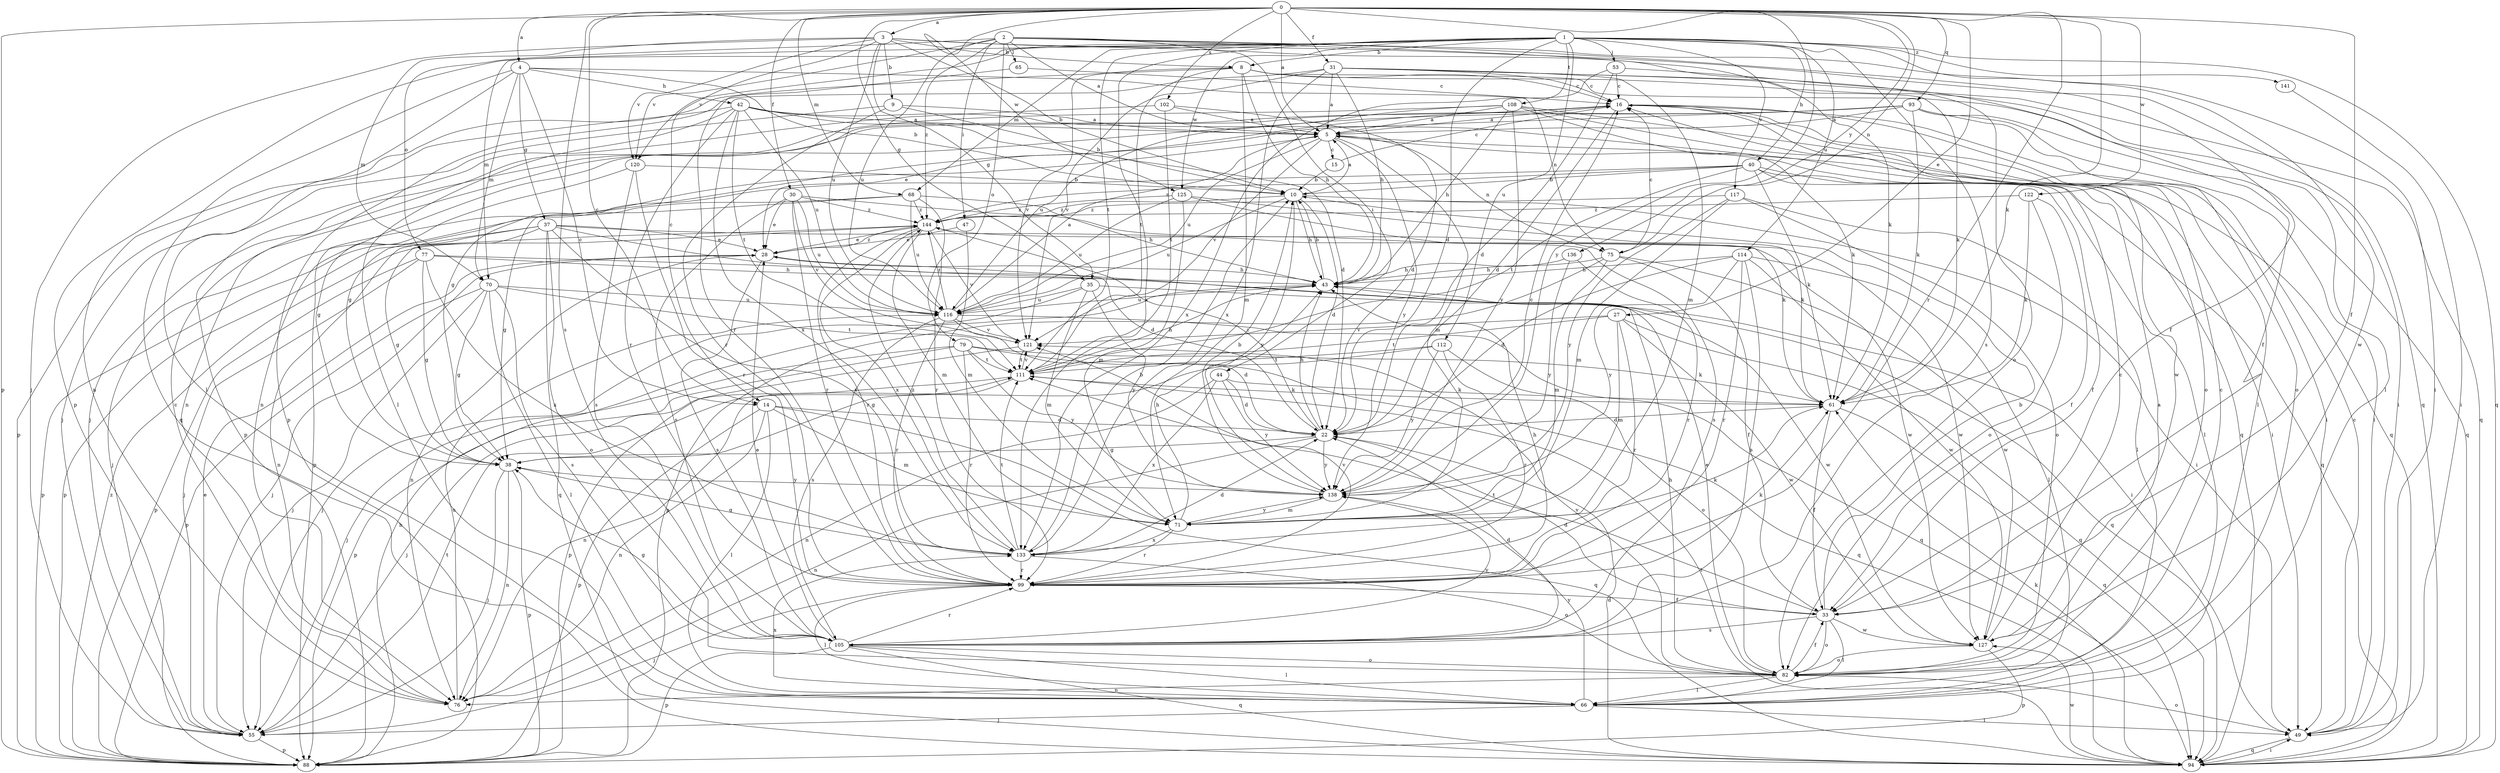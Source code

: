 strict digraph  {
0;
1;
2;
3;
4;
5;
8;
9;
10;
14;
15;
16;
22;
27;
28;
30;
31;
33;
35;
37;
38;
40;
42;
43;
44;
47;
49;
53;
55;
61;
65;
66;
68;
70;
71;
75;
76;
77;
79;
82;
88;
93;
94;
99;
102;
105;
108;
111;
112;
114;
116;
117;
120;
121;
122;
125;
127;
133;
136;
138;
141;
144;
0 -> 3  [label=a];
0 -> 4  [label=a];
0 -> 5  [label=a];
0 -> 14  [label=c];
0 -> 27  [label=e];
0 -> 30  [label=f];
0 -> 31  [label=f];
0 -> 33  [label=f];
0 -> 35  [label=g];
0 -> 61  [label=k];
0 -> 68  [label=m];
0 -> 75  [label=n];
0 -> 88  [label=p];
0 -> 93  [label=q];
0 -> 99  [label=r];
0 -> 102  [label=s];
0 -> 105  [label=s];
0 -> 122  [label=w];
0 -> 125  [label=w];
0 -> 136  [label=y];
0 -> 138  [label=y];
1 -> 8  [label=b];
1 -> 22  [label=d];
1 -> 40  [label=h];
1 -> 53  [label=j];
1 -> 68  [label=m];
1 -> 70  [label=m];
1 -> 88  [label=p];
1 -> 94  [label=q];
1 -> 105  [label=s];
1 -> 108  [label=t];
1 -> 111  [label=t];
1 -> 112  [label=u];
1 -> 114  [label=u];
1 -> 117  [label=v];
1 -> 120  [label=v];
1 -> 125  [label=w];
1 -> 127  [label=w];
1 -> 133  [label=x];
1 -> 141  [label=z];
2 -> 5  [label=a];
2 -> 33  [label=f];
2 -> 44  [label=i];
2 -> 47  [label=i];
2 -> 49  [label=i];
2 -> 61  [label=k];
2 -> 65  [label=l];
2 -> 77  [label=o];
2 -> 79  [label=o];
2 -> 116  [label=u];
2 -> 120  [label=v];
2 -> 144  [label=z];
3 -> 8  [label=b];
3 -> 9  [label=b];
3 -> 10  [label=b];
3 -> 14  [label=c];
3 -> 35  [label=g];
3 -> 55  [label=j];
3 -> 70  [label=m];
3 -> 82  [label=o];
3 -> 94  [label=q];
3 -> 116  [label=u];
3 -> 120  [label=v];
4 -> 10  [label=b];
4 -> 14  [label=c];
4 -> 37  [label=g];
4 -> 42  [label=h];
4 -> 66  [label=l];
4 -> 70  [label=m];
4 -> 75  [label=n];
4 -> 94  [label=q];
5 -> 15  [label=c];
5 -> 38  [label=g];
5 -> 49  [label=i];
5 -> 71  [label=m];
5 -> 75  [label=n];
5 -> 116  [label=u];
5 -> 121  [label=v];
5 -> 138  [label=y];
8 -> 16  [label=c];
8 -> 43  [label=h];
8 -> 49  [label=i];
8 -> 66  [label=l];
8 -> 71  [label=m];
8 -> 76  [label=n];
8 -> 111  [label=t];
8 -> 121  [label=v];
9 -> 5  [label=a];
9 -> 10  [label=b];
9 -> 55  [label=j];
9 -> 99  [label=r];
10 -> 5  [label=a];
10 -> 22  [label=d];
10 -> 43  [label=h];
10 -> 49  [label=i];
10 -> 116  [label=u];
10 -> 138  [label=y];
10 -> 144  [label=z];
14 -> 22  [label=d];
14 -> 66  [label=l];
14 -> 71  [label=m];
14 -> 76  [label=n];
14 -> 88  [label=p];
14 -> 94  [label=q];
15 -> 10  [label=b];
15 -> 16  [label=c];
16 -> 5  [label=a];
16 -> 22  [label=d];
16 -> 28  [label=e];
16 -> 49  [label=i];
16 -> 66  [label=l];
16 -> 127  [label=w];
22 -> 38  [label=g];
22 -> 43  [label=h];
22 -> 76  [label=n];
22 -> 138  [label=y];
22 -> 144  [label=z];
27 -> 71  [label=m];
27 -> 94  [label=q];
27 -> 99  [label=r];
27 -> 111  [label=t];
27 -> 121  [label=v];
27 -> 127  [label=w];
28 -> 43  [label=h];
28 -> 55  [label=j];
28 -> 76  [label=n];
28 -> 105  [label=s];
28 -> 144  [label=z];
30 -> 28  [label=e];
30 -> 61  [label=k];
30 -> 99  [label=r];
30 -> 105  [label=s];
30 -> 116  [label=u];
30 -> 121  [label=v];
30 -> 144  [label=z];
31 -> 5  [label=a];
31 -> 16  [label=c];
31 -> 43  [label=h];
31 -> 61  [label=k];
31 -> 71  [label=m];
31 -> 88  [label=p];
31 -> 94  [label=q];
31 -> 121  [label=v];
31 -> 133  [label=x];
33 -> 10  [label=b];
33 -> 22  [label=d];
33 -> 66  [label=l];
33 -> 82  [label=o];
33 -> 105  [label=s];
33 -> 111  [label=t];
33 -> 127  [label=w];
35 -> 55  [label=j];
35 -> 71  [label=m];
35 -> 116  [label=u];
35 -> 127  [label=w];
35 -> 138  [label=y];
37 -> 22  [label=d];
37 -> 28  [label=e];
37 -> 38  [label=g];
37 -> 76  [label=n];
37 -> 82  [label=o];
37 -> 88  [label=p];
37 -> 94  [label=q];
37 -> 127  [label=w];
37 -> 133  [label=x];
38 -> 55  [label=j];
38 -> 76  [label=n];
38 -> 88  [label=p];
38 -> 138  [label=y];
40 -> 10  [label=b];
40 -> 33  [label=f];
40 -> 61  [label=k];
40 -> 66  [label=l];
40 -> 88  [label=p];
40 -> 94  [label=q];
40 -> 111  [label=t];
40 -> 144  [label=z];
42 -> 5  [label=a];
42 -> 22  [label=d];
42 -> 66  [label=l];
42 -> 88  [label=p];
42 -> 94  [label=q];
42 -> 99  [label=r];
42 -> 111  [label=t];
42 -> 116  [label=u];
42 -> 133  [label=x];
43 -> 10  [label=b];
43 -> 94  [label=q];
43 -> 116  [label=u];
44 -> 22  [label=d];
44 -> 61  [label=k];
44 -> 76  [label=n];
44 -> 133  [label=x];
44 -> 138  [label=y];
47 -> 28  [label=e];
47 -> 71  [label=m];
49 -> 16  [label=c];
49 -> 82  [label=o];
49 -> 94  [label=q];
53 -> 16  [label=c];
53 -> 22  [label=d];
53 -> 33  [label=f];
53 -> 133  [label=x];
55 -> 28  [label=e];
55 -> 88  [label=p];
55 -> 111  [label=t];
61 -> 22  [label=d];
61 -> 33  [label=f];
61 -> 94  [label=q];
65 -> 16  [label=c];
65 -> 99  [label=r];
66 -> 49  [label=i];
66 -> 55  [label=j];
66 -> 133  [label=x];
66 -> 138  [label=y];
68 -> 38  [label=g];
68 -> 43  [label=h];
68 -> 55  [label=j];
68 -> 99  [label=r];
68 -> 116  [label=u];
68 -> 144  [label=z];
70 -> 38  [label=g];
70 -> 55  [label=j];
70 -> 66  [label=l];
70 -> 88  [label=p];
70 -> 105  [label=s];
70 -> 111  [label=t];
70 -> 116  [label=u];
71 -> 43  [label=h];
71 -> 99  [label=r];
71 -> 133  [label=x];
71 -> 138  [label=y];
75 -> 16  [label=c];
75 -> 33  [label=f];
75 -> 43  [label=h];
75 -> 71  [label=m];
75 -> 88  [label=p];
75 -> 127  [label=w];
76 -> 16  [label=c];
76 -> 116  [label=u];
77 -> 38  [label=g];
77 -> 43  [label=h];
77 -> 49  [label=i];
77 -> 55  [label=j];
77 -> 88  [label=p];
77 -> 133  [label=x];
79 -> 55  [label=j];
79 -> 61  [label=k];
79 -> 88  [label=p];
79 -> 94  [label=q];
79 -> 99  [label=r];
79 -> 111  [label=t];
79 -> 138  [label=y];
82 -> 5  [label=a];
82 -> 16  [label=c];
82 -> 28  [label=e];
82 -> 33  [label=f];
82 -> 43  [label=h];
82 -> 66  [label=l];
82 -> 76  [label=n];
82 -> 121  [label=v];
88 -> 43  [label=h];
88 -> 144  [label=z];
93 -> 5  [label=a];
93 -> 38  [label=g];
93 -> 49  [label=i];
93 -> 55  [label=j];
93 -> 61  [label=k];
93 -> 76  [label=n];
93 -> 82  [label=o];
93 -> 94  [label=q];
94 -> 22  [label=d];
94 -> 49  [label=i];
94 -> 61  [label=k];
94 -> 111  [label=t];
94 -> 127  [label=w];
99 -> 33  [label=f];
99 -> 43  [label=h];
99 -> 55  [label=j];
99 -> 61  [label=k];
99 -> 66  [label=l];
99 -> 121  [label=v];
102 -> 5  [label=a];
102 -> 22  [label=d];
102 -> 88  [label=p];
102 -> 111  [label=t];
105 -> 22  [label=d];
105 -> 28  [label=e];
105 -> 38  [label=g];
105 -> 66  [label=l];
105 -> 82  [label=o];
105 -> 88  [label=p];
105 -> 94  [label=q];
105 -> 99  [label=r];
105 -> 138  [label=y];
108 -> 5  [label=a];
108 -> 43  [label=h];
108 -> 61  [label=k];
108 -> 76  [label=n];
108 -> 82  [label=o];
108 -> 94  [label=q];
108 -> 116  [label=u];
108 -> 138  [label=y];
111 -> 43  [label=h];
111 -> 55  [label=j];
111 -> 61  [label=k];
111 -> 76  [label=n];
111 -> 121  [label=v];
112 -> 38  [label=g];
112 -> 82  [label=o];
112 -> 99  [label=r];
112 -> 111  [label=t];
112 -> 138  [label=y];
114 -> 22  [label=d];
114 -> 43  [label=h];
114 -> 66  [label=l];
114 -> 99  [label=r];
114 -> 105  [label=s];
114 -> 127  [label=w];
114 -> 138  [label=y];
116 -> 5  [label=a];
116 -> 22  [label=d];
116 -> 94  [label=q];
116 -> 99  [label=r];
116 -> 105  [label=s];
116 -> 121  [label=v];
116 -> 144  [label=z];
117 -> 66  [label=l];
117 -> 71  [label=m];
117 -> 82  [label=o];
117 -> 138  [label=y];
117 -> 144  [label=z];
120 -> 10  [label=b];
120 -> 38  [label=g];
120 -> 99  [label=r];
120 -> 105  [label=s];
121 -> 88  [label=p];
121 -> 111  [label=t];
122 -> 33  [label=f];
122 -> 61  [label=k];
122 -> 82  [label=o];
122 -> 144  [label=z];
125 -> 61  [label=k];
125 -> 71  [label=m];
125 -> 105  [label=s];
125 -> 116  [label=u];
125 -> 144  [label=z];
127 -> 16  [label=c];
127 -> 82  [label=o];
127 -> 88  [label=p];
133 -> 10  [label=b];
133 -> 22  [label=d];
133 -> 38  [label=g];
133 -> 61  [label=k];
133 -> 82  [label=o];
133 -> 99  [label=r];
133 -> 111  [label=t];
133 -> 144  [label=z];
136 -> 43  [label=h];
136 -> 99  [label=r];
136 -> 138  [label=y];
138 -> 10  [label=b];
138 -> 16  [label=c];
138 -> 71  [label=m];
141 -> 49  [label=i];
144 -> 28  [label=e];
144 -> 71  [label=m];
144 -> 88  [label=p];
144 -> 99  [label=r];
144 -> 121  [label=v];
144 -> 127  [label=w];
144 -> 133  [label=x];
}
